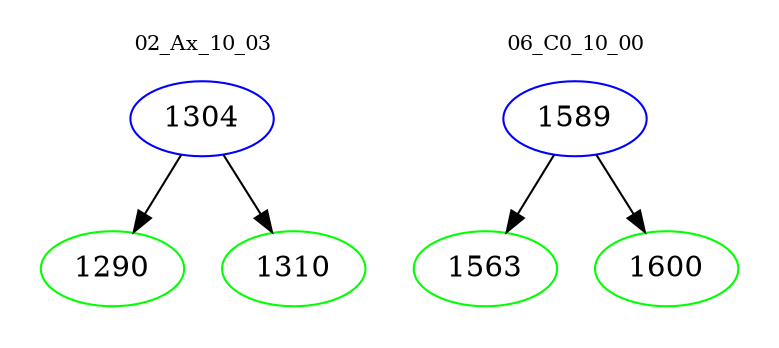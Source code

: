 digraph{
subgraph cluster_0 {
color = white
label = "02_Ax_10_03";
fontsize=10;
T0_1304 [label="1304", color="blue"]
T0_1304 -> T0_1290 [color="black"]
T0_1290 [label="1290", color="green"]
T0_1304 -> T0_1310 [color="black"]
T0_1310 [label="1310", color="green"]
}
subgraph cluster_1 {
color = white
label = "06_C0_10_00";
fontsize=10;
T1_1589 [label="1589", color="blue"]
T1_1589 -> T1_1563 [color="black"]
T1_1563 [label="1563", color="green"]
T1_1589 -> T1_1600 [color="black"]
T1_1600 [label="1600", color="green"]
}
}
